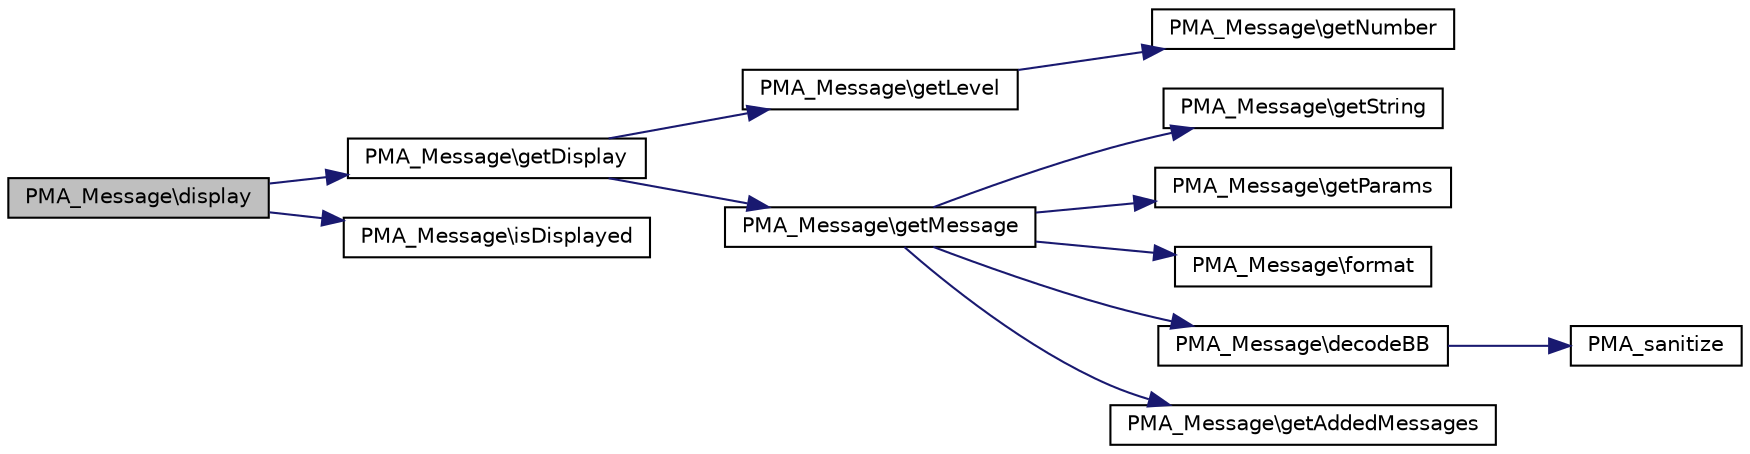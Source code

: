 digraph G
{
  edge [fontname="Helvetica",fontsize="10",labelfontname="Helvetica",labelfontsize="10"];
  node [fontname="Helvetica",fontsize="10",shape=record];
  rankdir="LR";
  Node1 [label="PMA_Message\\display",height=0.2,width=0.4,color="black", fillcolor="grey75", style="filled" fontcolor="black"];
  Node1 -> Node2 [color="midnightblue",fontsize="10",style="solid",fontname="Helvetica"];
  Node2 [label="PMA_Message\\getDisplay",height=0.2,width=0.4,color="black", fillcolor="white", style="filled",URL="$classPMA__Message.html#ab5a9dc7650dadcd83a3c4bfaf3c3b4d6",tooltip="returns HTML code for displaying this message"];
  Node2 -> Node3 [color="midnightblue",fontsize="10",style="solid",fontname="Helvetica"];
  Node3 [label="PMA_Message\\getLevel",height=0.2,width=0.4,color="black", fillcolor="white", style="filled",URL="$classPMA__Message.html#ac1e2480e0be85462940b0b99ca516d46",tooltip="returns level of message"];
  Node3 -> Node4 [color="midnightblue",fontsize="10",style="solid",fontname="Helvetica"];
  Node4 [label="PMA_Message\\getNumber",height=0.2,width=0.4,color="black", fillcolor="white", style="filled",URL="$classPMA__Message.html#a918f3e3a5db16eb9e412d62ee7bc5d0b",tooltip="returns PMA_Message::$_number"];
  Node2 -> Node5 [color="midnightblue",fontsize="10",style="solid",fontname="Helvetica"];
  Node5 [label="PMA_Message\\getMessage",height=0.2,width=0.4,color="black", fillcolor="white", style="filled",URL="$classPMA__Message.html#adadba6b61ece9b12e5947c447ed021d0",tooltip="returns compiled message"];
  Node5 -> Node6 [color="midnightblue",fontsize="10",style="solid",fontname="Helvetica"];
  Node6 [label="PMA_Message\\getString",height=0.2,width=0.4,color="black", fillcolor="white", style="filled",URL="$classPMA__Message.html#a9b36165053e47d3f7f18d2f6bbfc4c94",tooltip="returns PMA_Message::$_string"];
  Node5 -> Node7 [color="midnightblue",fontsize="10",style="solid",fontname="Helvetica"];
  Node7 [label="PMA_Message\\getParams",height=0.2,width=0.4,color="black", fillcolor="white", style="filled",URL="$classPMA__Message.html#a1698f85c17b8a4fc9563d4048f5eb705",tooltip="return all parameters"];
  Node5 -> Node8 [color="midnightblue",fontsize="10",style="solid",fontname="Helvetica"];
  Node8 [label="PMA_Message\\format",height=0.2,width=0.4,color="black", fillcolor="white", style="filled",URL="$classPMA__Message.html#a1c2f49166dc6b960ffcf2245f719efe8",tooltip="wrapper for sprintf()"];
  Node5 -> Node9 [color="midnightblue",fontsize="10",style="solid",fontname="Helvetica"];
  Node9 [label="PMA_Message\\decodeBB",height=0.2,width=0.4,color="black", fillcolor="white", style="filled",URL="$classPMA__Message.html#a960f1e23184765eb1a919479dd66914e",tooltip="decode $message, taking into account our special codes for formatting"];
  Node9 -> Node10 [color="midnightblue",fontsize="10",style="solid",fontname="Helvetica"];
  Node10 [label="PMA_sanitize",height=0.2,width=0.4,color="black", fillcolor="white", style="filled",URL="$sanitizing_8lib_8php.html#ac0444f97c4d50f0e109dc0ec5d86b665",tooltip="Sanitizes $message, taking into account our special codes for formatting."];
  Node5 -> Node11 [color="midnightblue",fontsize="10",style="solid",fontname="Helvetica"];
  Node11 [label="PMA_Message\\getAddedMessages",height=0.2,width=0.4,color="black", fillcolor="white", style="filled",URL="$classPMA__Message.html#a39393d6b2c150792b0f24b29a7fcff1b",tooltip="return all added messages"];
  Node1 -> Node12 [color="midnightblue",fontsize="10",style="solid",fontname="Helvetica"];
  Node12 [label="PMA_Message\\isDisplayed",height=0.2,width=0.4,color="black", fillcolor="white", style="filled",URL="$classPMA__Message.html#ad67c18bb7e6391f288dcd595742b30d5",tooltip="sets and returns whether the message was displayed or not"];
}
